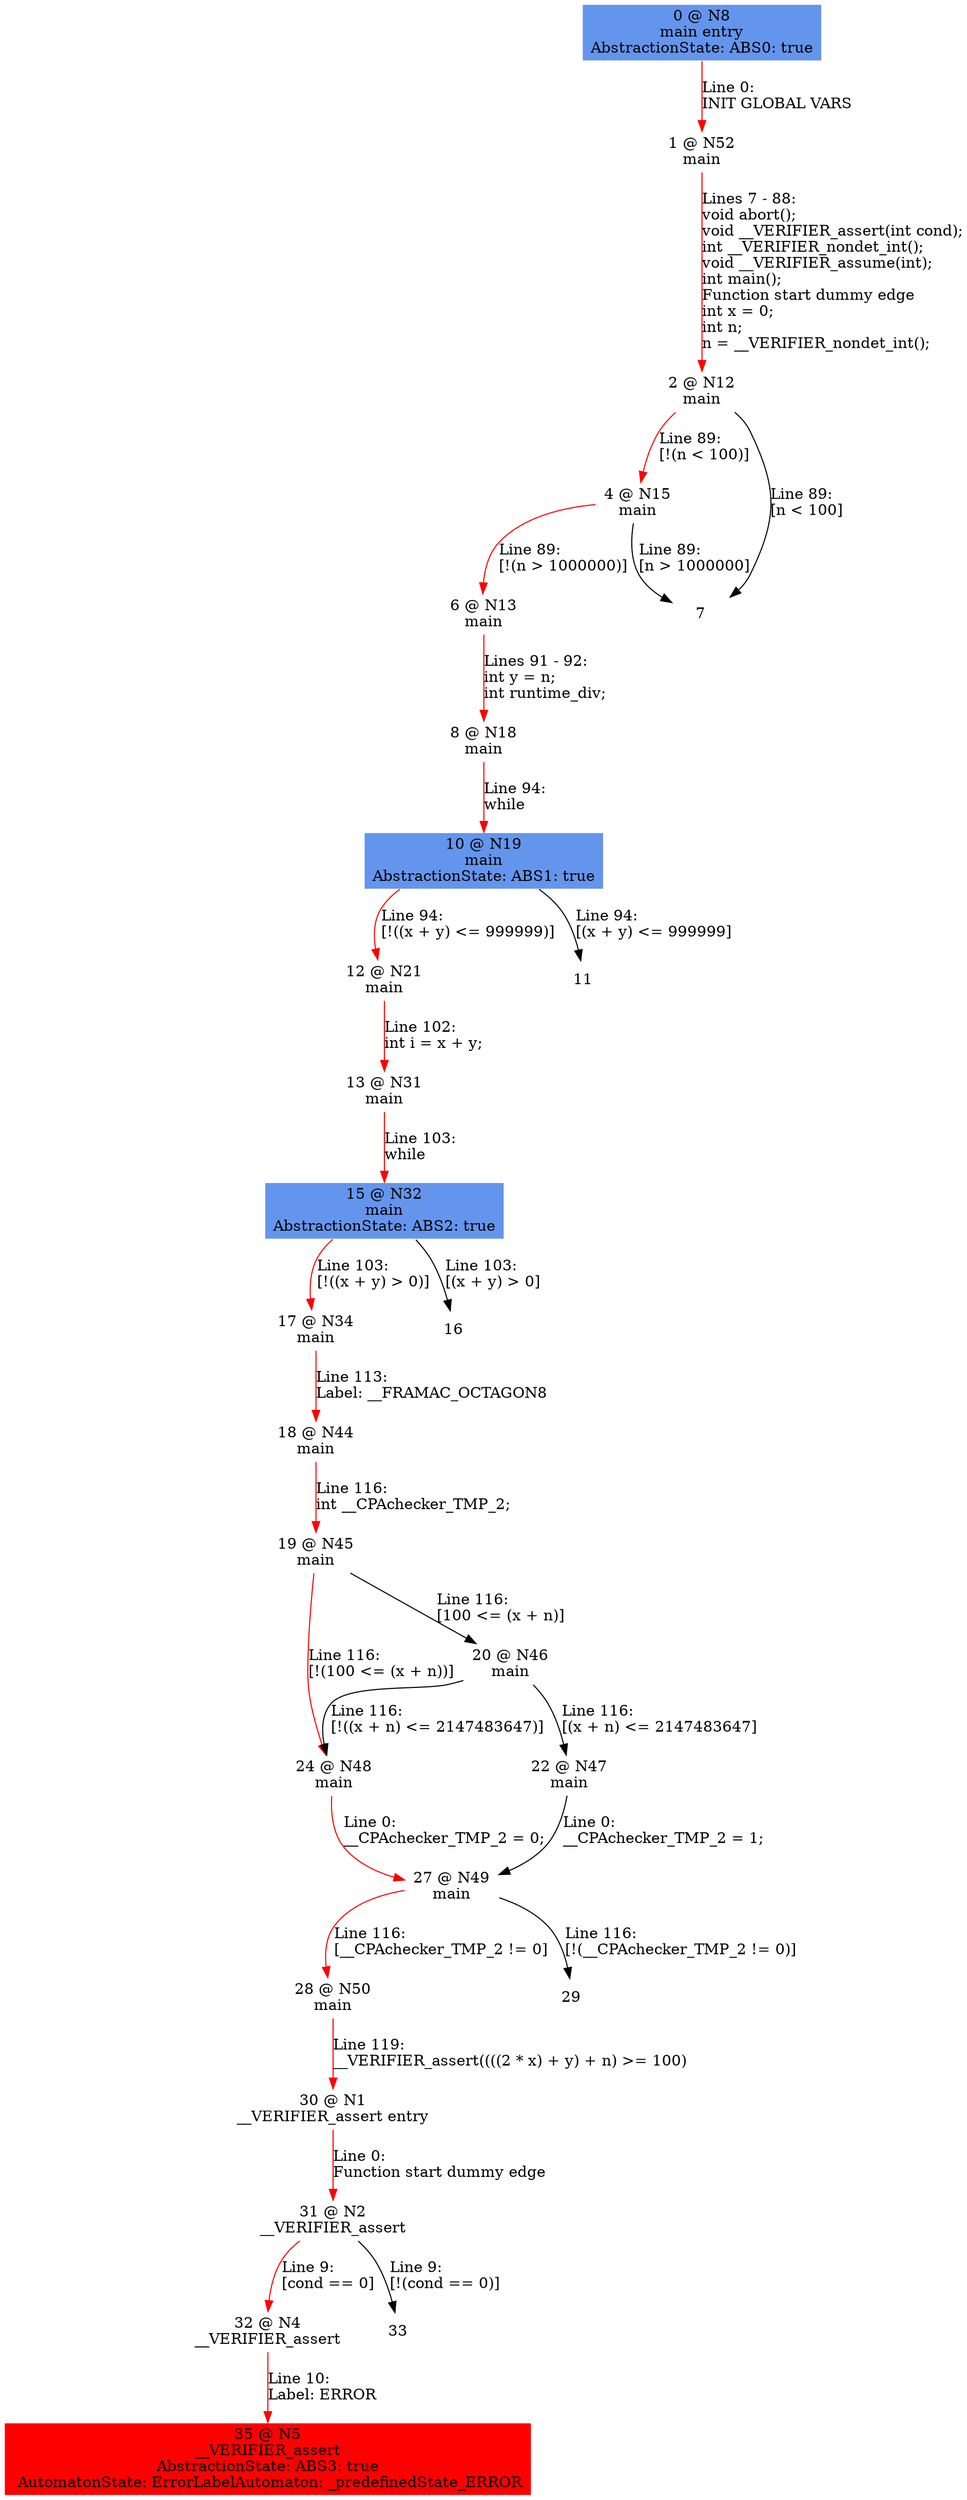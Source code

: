 digraph ARG {
node [style="filled" shape="box" color="white"]
0 [fillcolor="cornflowerblue" label="0 @ N8\nmain entry\nAbstractionState: ABS0: true\n" id="0"]
1 [label="1 @ N52\nmain\n" id="1"]
2 [label="2 @ N12\nmain\n" id="2"]
4 [label="4 @ N15\nmain\n" id="4"]
6 [label="6 @ N13\nmain\n" id="6"]
8 [label="8 @ N18\nmain\n" id="8"]
10 [fillcolor="cornflowerblue" label="10 @ N19\nmain\nAbstractionState: ABS1: true\n" id="10"]
12 [label="12 @ N21\nmain\n" id="12"]
13 [label="13 @ N31\nmain\n" id="13"]
15 [fillcolor="cornflowerblue" label="15 @ N32\nmain\nAbstractionState: ABS2: true\n" id="15"]
17 [label="17 @ N34\nmain\n" id="17"]
18 [label="18 @ N44\nmain\n" id="18"]
19 [label="19 @ N45\nmain\n" id="19"]
24 [label="24 @ N48\nmain\n" id="24"]
27 [label="27 @ N49\nmain\n" id="27"]
28 [label="28 @ N50\nmain\n" id="28"]
30 [label="30 @ N1\n__VERIFIER_assert entry\n" id="30"]
31 [label="31 @ N2\n__VERIFIER_assert\n" id="31"]
32 [label="32 @ N4\n__VERIFIER_assert\n" id="32"]
35 [fillcolor="red" label="35 @ N5\n__VERIFIER_assert\nAbstractionState: ABS3: true\n AutomatonState: ErrorLabelAutomaton: _predefinedState_ERROR\n" id="35"]
20 [label="20 @ N46\nmain\n" id="20"]
22 [label="22 @ N47\nmain\n" id="22"]
0 -> 1 [color="red" label="Line 0: \lINIT GLOBAL VARS\l" id="0 -> 1"]
1 -> 2 [color="red" label="Lines 7 - 88: \lvoid abort();\lvoid __VERIFIER_assert(int cond);\lint __VERIFIER_nondet_int();\lvoid __VERIFIER_assume(int);\lint main();\lFunction start dummy edge\lint x = 0;\lint n;\ln = __VERIFIER_nondet_int();\l" id="1 -> 2"]
2 -> 4 [color="red" label="Line 89: \l[!(n < 100)]\l" id="2 -> 4"]
2 -> 7 [label="Line 89: \l[n < 100]\l" id="2 -> 7"]
4 -> 6 [color="red" label="Line 89: \l[!(n > 1000000)]\l" id="4 -> 6"]
4 -> 7 [label="Line 89: \l[n > 1000000]\l" id="4 -> 7"]
6 -> 8 [color="red" label="Lines 91 - 92: \lint y = n;\lint runtime_div;\l" id="6 -> 8"]
8 -> 10 [color="red" label="Line 94: \lwhile\l" id="8 -> 10"]
10 -> 11 [label="Line 94: \l[(x + y) <= 999999]\l" id="10 -> 11"]
10 -> 12 [color="red" label="Line 94: \l[!((x + y) <= 999999)]\l" id="10 -> 12"]
12 -> 13 [color="red" label="Line 102: \lint i = x + y;\l" id="12 -> 13"]
13 -> 15 [color="red" label="Line 103: \lwhile\l" id="13 -> 15"]
15 -> 16 [label="Line 103: \l[(x + y) > 0]\l" id="15 -> 16"]
15 -> 17 [color="red" label="Line 103: \l[!((x + y) > 0)]\l" id="15 -> 17"]
17 -> 18 [color="red" label="Line 113: \lLabel: __FRAMAC_OCTAGON8\l" id="17 -> 18"]
18 -> 19 [color="red" label="Line 116: \lint __CPAchecker_TMP_2;\l" id="18 -> 19"]
19 -> 20 [label="Line 116: \l[100 <= (x + n)]\l" id="19 -> 20"]
19 -> 24 [color="red" label="Line 116: \l[!(100 <= (x + n))]\l" id="19 -> 24"]
24 -> 27 [color="red" label="Line 0: \l__CPAchecker_TMP_2 = 0;\l" id="24 -> 27"]
27 -> 28 [color="red" label="Line 116: \l[__CPAchecker_TMP_2 != 0]\l" id="27 -> 28"]
27 -> 29 [label="Line 116: \l[!(__CPAchecker_TMP_2 != 0)]\l" id="27 -> 29"]
28 -> 30 [color="red" label="Line 119: \l__VERIFIER_assert((((2 * x) + y) + n) >= 100)\l" id="28 -> 30"]
30 -> 31 [color="red" label="Line 0: \lFunction start dummy edge\l" id="30 -> 31"]
31 -> 32 [color="red" label="Line 9: \l[cond == 0]\l" id="31 -> 32"]
31 -> 33 [label="Line 9: \l[!(cond == 0)]\l" id="31 -> 33"]
32 -> 35 [color="red" label="Line 10: \lLabel: ERROR\l" id="32 -> 35"]
20 -> 22 [label="Line 116: \l[(x + n) <= 2147483647]\l" id="20 -> 22"]
20 -> 24 [label="Line 116: \l[!((x + n) <= 2147483647)]\l" id="20 -> 24"]
22 -> 27 [label="Line 0: \l__CPAchecker_TMP_2 = 1;\l" id="22 -> 27"]
}
